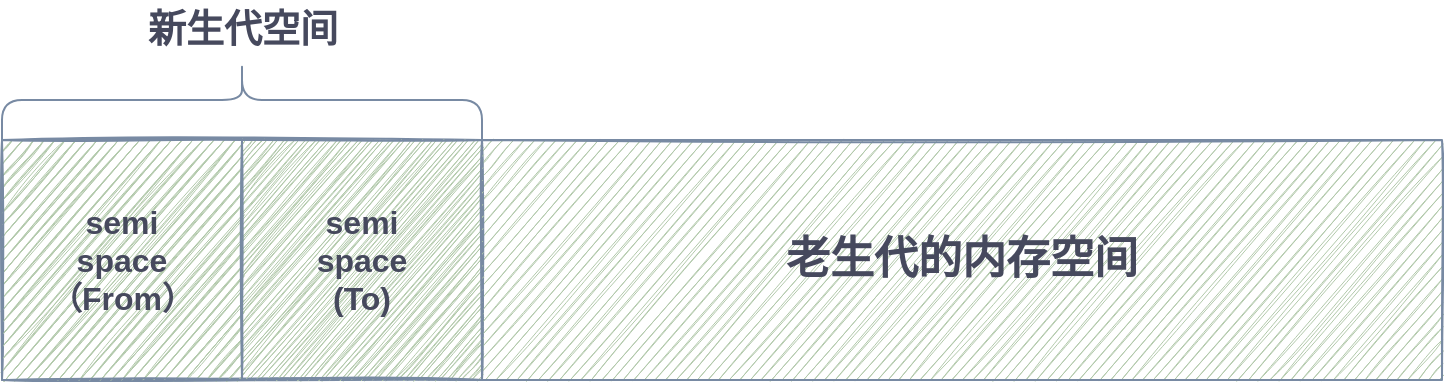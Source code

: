 <mxfile version="16.1.2" type="device"><diagram id="04DDhBrb8DfYmbqc9PUi" name="Page-1"><mxGraphModel dx="2062" dy="1122" grid="1" gridSize="10" guides="1" tooltips="1" connect="1" arrows="1" fold="1" page="1" pageScale="1" pageWidth="827" pageHeight="1169" math="0" shadow="0"><root><mxCell id="0"/><mxCell id="1" parent="0"/><mxCell id="aGLNzGNtpDeQOs2yFs5c-1" value="" style="rounded=0;whiteSpace=wrap;html=1;sketch=1;fillColor=#B2C9AB;strokeColor=#788AA3;fontColor=#46495D;fontSize=16;" vertex="1" parent="1"><mxGeometry x="90" y="300" width="240" height="120" as="geometry"/></mxCell><mxCell id="aGLNzGNtpDeQOs2yFs5c-2" value="老生代的内存空间" style="rounded=0;whiteSpace=wrap;html=1;sketch=1;fillColor=#B2C9AB;strokeColor=#788AA3;fontColor=#46495D;fontSize=22;fontStyle=1" vertex="1" parent="1"><mxGeometry x="330" y="300" width="480" height="120" as="geometry"/></mxCell><mxCell id="aGLNzGNtpDeQOs2yFs5c-8" value="semi&lt;br&gt;space&lt;br&gt;（From）" style="rounded=0;whiteSpace=wrap;html=1;sketch=1;fillColor=#B2C9AB;strokeColor=#788AA3;fontColor=#46495D;fontSize=16;fontStyle=1" vertex="1" parent="1"><mxGeometry x="90" y="300" width="120" height="120" as="geometry"/></mxCell><mxCell id="aGLNzGNtpDeQOs2yFs5c-9" value="semi&lt;br&gt;space&lt;br&gt;(To)" style="rounded=0;whiteSpace=wrap;html=1;sketch=1;fillColor=#B2C9AB;strokeColor=#788AA3;fontColor=#46495D;fontSize=16;fontStyle=1" vertex="1" parent="1"><mxGeometry x="210" y="300" width="120" height="120" as="geometry"/></mxCell><mxCell id="aGLNzGNtpDeQOs2yFs5c-10" value="新生代空间" style="text;html=1;align=center;verticalAlign=middle;resizable=0;points=[];autosize=1;strokeColor=none;fillColor=none;fontSize=19;fontColor=#46495D;fontStyle=1" vertex="1" parent="1"><mxGeometry x="155" y="230" width="110" height="30" as="geometry"/></mxCell><mxCell id="aGLNzGNtpDeQOs2yFs5c-12" value="" style="shape=curlyBracket;whiteSpace=wrap;html=1;rounded=1;sketch=0;fontSize=19;fontColor=#46495D;strokeColor=#788AA3;fillColor=#B2C9AB;rotation=90;size=0.5;" vertex="1" parent="1"><mxGeometry x="190" y="160" width="40" height="240" as="geometry"/></mxCell></root></mxGraphModel></diagram></mxfile>